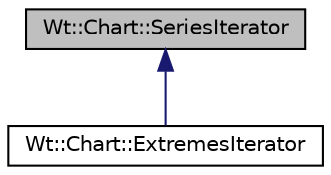 digraph "Wt::Chart::SeriesIterator"
{
 // LATEX_PDF_SIZE
  edge [fontname="Helvetica",fontsize="10",labelfontname="Helvetica",labelfontsize="10"];
  node [fontname="Helvetica",fontsize="10",shape=record];
  Node1 [label="Wt::Chart::SeriesIterator",height=0.2,width=0.4,color="black", fillcolor="grey75", style="filled", fontcolor="black",tooltip="Abstract base class for iterating over series data in a chart."];
  Node1 -> Node2 [dir="back",color="midnightblue",fontsize="10",style="solid",fontname="Helvetica"];
  Node2 [label="Wt::Chart::ExtremesIterator",height=0.2,width=0.4,color="black", fillcolor="white", style="filled",URL="$classWt_1_1Chart_1_1ExtremesIterator.html",tooltip=" "];
}
